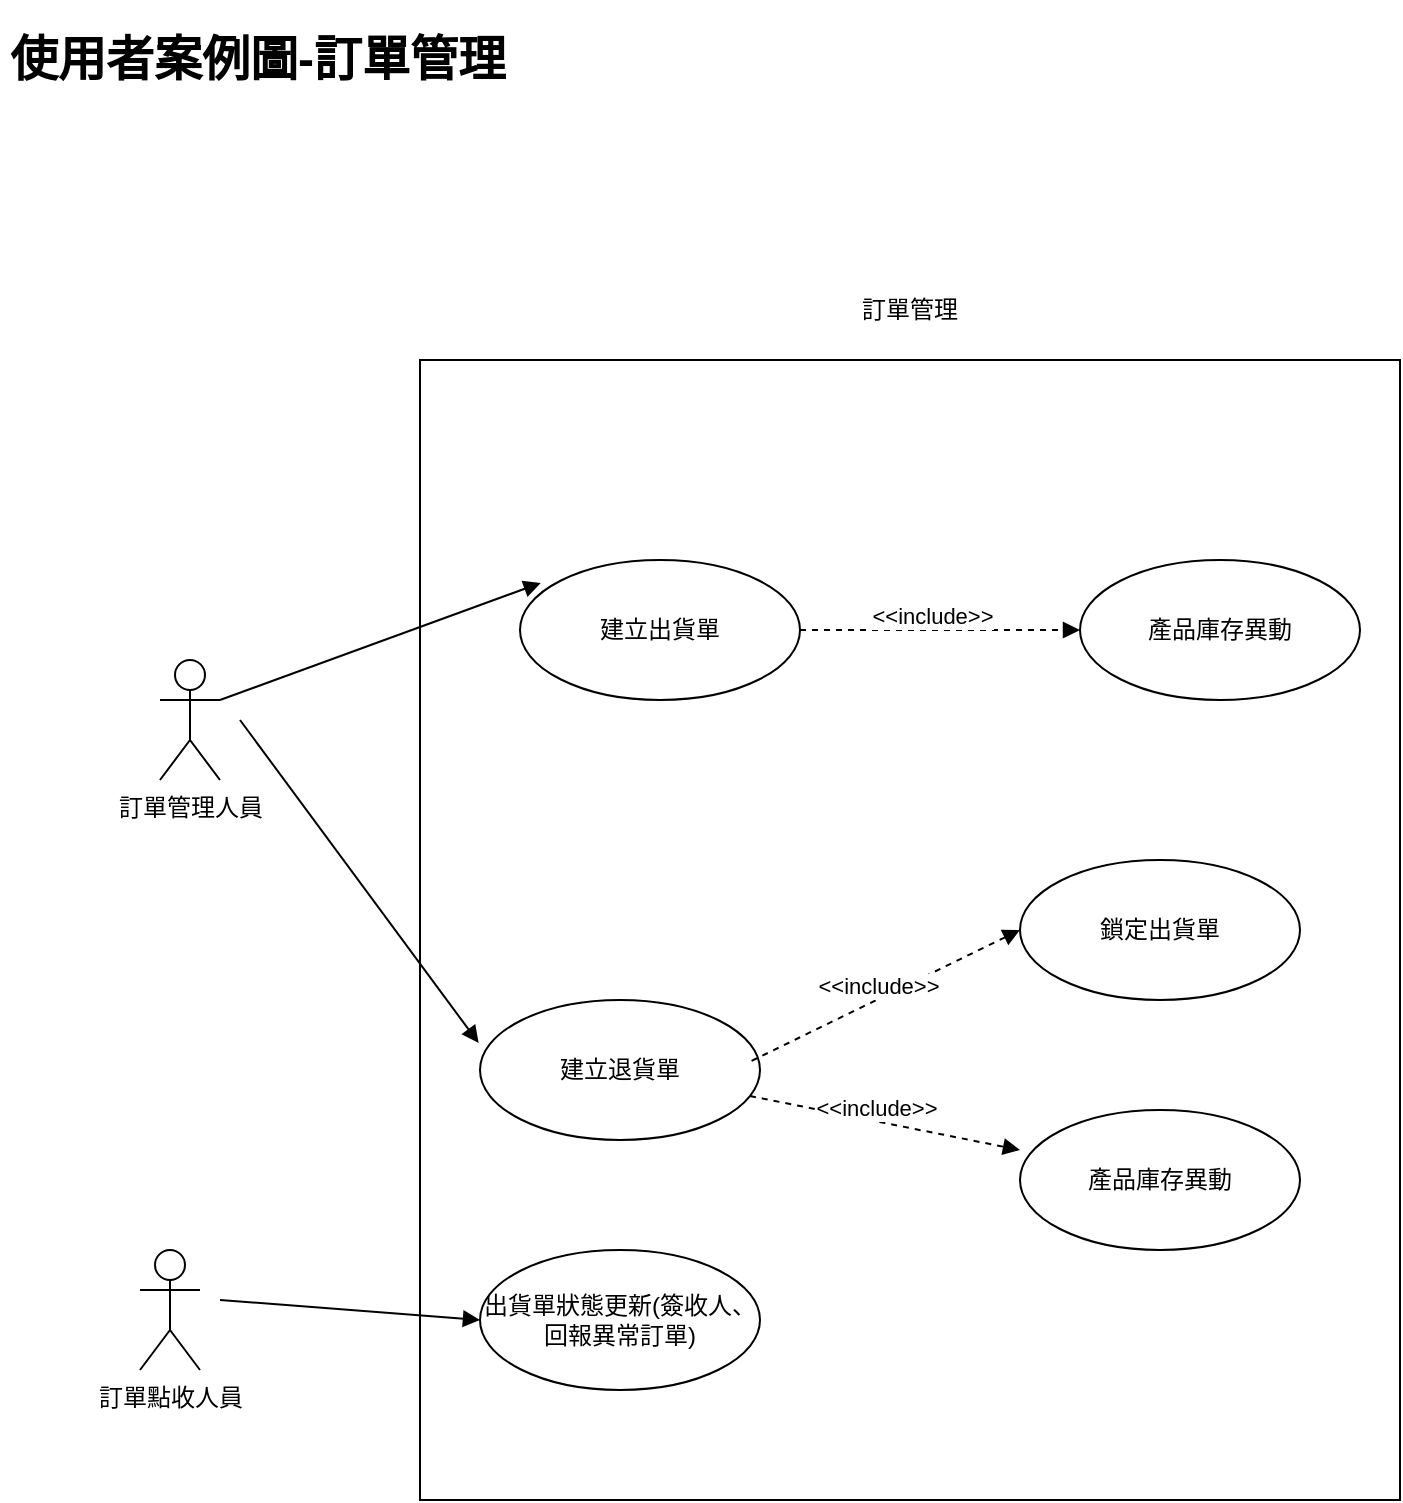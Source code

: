 <mxfile version="15.6.6" type="device"><diagram id="4ZNbAx4IfElN8y3qgS5P" name="Page-1"><mxGraphModel dx="1024" dy="687" grid="1" gridSize="10" guides="1" tooltips="1" connect="1" arrows="1" fold="1" page="1" pageScale="1" pageWidth="827" pageHeight="1169" math="0" shadow="0"><root><mxCell id="0"/><mxCell id="1" parent="0"/><mxCell id="Q0atqk7WGVGKcePPyG4--57" value="" style="html=1;fontColor=default;strokeColor=default;fillColor=default;" vertex="1" parent="1"><mxGeometry x="250" y="210" width="490" height="570" as="geometry"/></mxCell><mxCell id="A7Ur6f7OPCV7zLfDLtBG-33" value="&lt;h1&gt;使用者案例圖-訂單管理&lt;/h1&gt;" style="text;html=1;strokeColor=none;fillColor=none;spacing=5;spacingTop=-20;whiteSpace=wrap;overflow=hidden;rounded=0;" parent="1" vertex="1"><mxGeometry x="40" y="40" width="330" height="130" as="geometry"/></mxCell><mxCell id="Q0atqk7WGVGKcePPyG4--1" value="訂單點收人員" style="shape=umlActor;verticalLabelPosition=bottom;verticalAlign=top;html=1;fillColor=default;strokeColor=default;fontColor=default;" vertex="1" parent="1"><mxGeometry x="110" y="655" width="30" height="60" as="geometry"/></mxCell><mxCell id="Q0atqk7WGVGKcePPyG4--13" value="建立出貨單" style="ellipse;whiteSpace=wrap;html=1;fontColor=default;strokeColor=default;fillColor=default;" vertex="1" parent="1"><mxGeometry x="300" y="310" width="140" height="70" as="geometry"/></mxCell><mxCell id="Q0atqk7WGVGKcePPyG4--15" value="" style="html=1;verticalAlign=bottom;endArrow=block;rounded=0;labelBackgroundColor=default;fontColor=default;strokeColor=default;entryX=0.074;entryY=0.164;entryDx=0;entryDy=0;entryPerimeter=0;" edge="1" parent="1" target="Q0atqk7WGVGKcePPyG4--13"><mxGeometry width="80" relative="1" as="geometry"><mxPoint x="150" y="380" as="sourcePoint"/><mxPoint x="290.0" y="325" as="targetPoint"/></mxGeometry></mxCell><mxCell id="Q0atqk7WGVGKcePPyG4--22" value="產品庫存異動" style="ellipse;whiteSpace=wrap;html=1;fontColor=default;strokeColor=default;fillColor=default;" vertex="1" parent="1"><mxGeometry x="580" y="310" width="140" height="70" as="geometry"/></mxCell><mxCell id="Q0atqk7WGVGKcePPyG4--24" value="&amp;lt;&amp;lt;include&amp;gt;&amp;gt;" style="html=1;verticalAlign=bottom;endArrow=block;rounded=0;labelBackgroundColor=default;fontColor=default;strokeColor=default;entryX=0;entryY=0.5;entryDx=0;entryDy=0;dashed=1;fillColor=default;exitX=1;exitY=0.5;exitDx=0;exitDy=0;" edge="1" parent="1" source="Q0atqk7WGVGKcePPyG4--13" target="Q0atqk7WGVGKcePPyG4--22"><mxGeometry x="-0.066" y="-2" width="80" relative="1" as="geometry"><mxPoint x="430" y="455.67" as="sourcePoint"/><mxPoint x="547.2" y="454.32" as="targetPoint"/><mxPoint as="offset"/></mxGeometry></mxCell><mxCell id="Q0atqk7WGVGKcePPyG4--30" value="建立退貨單" style="ellipse;whiteSpace=wrap;html=1;fontColor=default;strokeColor=default;fillColor=default;" vertex="1" parent="1"><mxGeometry x="280" y="530" width="140" height="70" as="geometry"/></mxCell><mxCell id="Q0atqk7WGVGKcePPyG4--31" value="" style="html=1;verticalAlign=bottom;endArrow=block;rounded=0;labelBackgroundColor=default;fontColor=default;strokeColor=default;entryX=-0.005;entryY=0.307;entryDx=0;entryDy=0;entryPerimeter=0;" edge="1" parent="1" target="Q0atqk7WGVGKcePPyG4--30"><mxGeometry width="80" relative="1" as="geometry"><mxPoint x="160" y="390" as="sourcePoint"/><mxPoint x="300.36" y="441.48" as="targetPoint"/></mxGeometry></mxCell><mxCell id="Q0atqk7WGVGKcePPyG4--32" value="鎖定出貨單" style="ellipse;whiteSpace=wrap;html=1;fontColor=default;strokeColor=default;fillColor=default;" vertex="1" parent="1"><mxGeometry x="550" y="460" width="140" height="70" as="geometry"/></mxCell><mxCell id="Q0atqk7WGVGKcePPyG4--33" value="&amp;lt;&amp;lt;include&amp;gt;&amp;gt;" style="html=1;verticalAlign=bottom;endArrow=block;rounded=0;labelBackgroundColor=default;fontColor=default;strokeColor=default;entryX=0;entryY=0.5;entryDx=0;entryDy=0;dashed=1;fillColor=default;exitX=0.97;exitY=0.435;exitDx=0;exitDy=0;exitPerimeter=0;" edge="1" parent="1" target="Q0atqk7WGVGKcePPyG4--32" source="Q0atqk7WGVGKcePPyG4--30"><mxGeometry x="-0.066" y="-2" width="80" relative="1" as="geometry"><mxPoint x="425" y="565.67" as="sourcePoint"/><mxPoint x="542.2" y="564.32" as="targetPoint"/><mxPoint as="offset"/></mxGeometry></mxCell><mxCell id="Q0atqk7WGVGKcePPyG4--34" value="產品庫存異動" style="ellipse;whiteSpace=wrap;html=1;fontColor=default;strokeColor=default;fillColor=default;" vertex="1" parent="1"><mxGeometry x="550" y="585" width="140" height="70" as="geometry"/></mxCell><mxCell id="Q0atqk7WGVGKcePPyG4--35" value="&amp;lt;&amp;lt;include&amp;gt;&amp;gt;" style="html=1;verticalAlign=bottom;endArrow=block;rounded=0;labelBackgroundColor=default;fontColor=default;strokeColor=default;entryX=0;entryY=0.286;entryDx=0;entryDy=0;dashed=1;fillColor=default;entryPerimeter=0;" edge="1" parent="1" source="Q0atqk7WGVGKcePPyG4--30" target="Q0atqk7WGVGKcePPyG4--34"><mxGeometry x="-0.066" y="-2" width="80" relative="1" as="geometry"><mxPoint x="435" y="575.67" as="sourcePoint"/><mxPoint x="545.0" y="575" as="targetPoint"/><mxPoint as="offset"/></mxGeometry></mxCell><mxCell id="Q0atqk7WGVGKcePPyG4--46" value="出貨單狀態更新(簽收人、回報異常訂單)" style="ellipse;whiteSpace=wrap;html=1;fontColor=default;strokeColor=default;fillColor=default;" vertex="1" parent="1"><mxGeometry x="280" y="655" width="140" height="70" as="geometry"/></mxCell><mxCell id="Q0atqk7WGVGKcePPyG4--47" value="訂單管理人員" style="shape=umlActor;verticalLabelPosition=bottom;verticalAlign=top;html=1;fillColor=default;strokeColor=default;fontColor=default;" vertex="1" parent="1"><mxGeometry x="120" y="360" width="30" height="60" as="geometry"/></mxCell><mxCell id="Q0atqk7WGVGKcePPyG4--52" value="" style="html=1;verticalAlign=bottom;endArrow=block;rounded=0;labelBackgroundColor=default;fontColor=default;strokeColor=default;" edge="1" parent="1"><mxGeometry width="80" relative="1" as="geometry"><mxPoint x="150" y="680" as="sourcePoint"/><mxPoint x="280" y="690" as="targetPoint"/></mxGeometry></mxCell><mxCell id="Q0atqk7WGVGKcePPyG4--58" value="訂單管理" style="text;html=1;strokeColor=none;fillColor=none;align=center;verticalAlign=middle;whiteSpace=wrap;rounded=0;fontColor=default;" vertex="1" parent="1"><mxGeometry x="465" y="170" width="60" height="30" as="geometry"/></mxCell></root></mxGraphModel></diagram></mxfile>